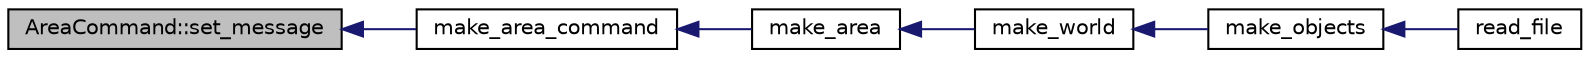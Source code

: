 digraph G
{
  edge [fontname="Helvetica",fontsize="10",labelfontname="Helvetica",labelfontsize="10"];
  node [fontname="Helvetica",fontsize="10",shape=record];
  rankdir="LR";
  Node1 [label="AreaCommand::set_message",height=0.2,width=0.4,color="black", fillcolor="grey75", style="filled" fontcolor="black"];
  Node1 -> Node2 [dir="back",color="midnightblue",fontsize="10",style="solid",fontname="Helvetica"];
  Node2 [label="make_area_command",height=0.2,width=0.4,color="black", fillcolor="white", style="filled",URL="$parser_8h.html#a26bb113d0e19c9b78379bbde522c7e76"];
  Node2 -> Node3 [dir="back",color="midnightblue",fontsize="10",style="solid",fontname="Helvetica"];
  Node3 [label="make_area",height=0.2,width=0.4,color="black", fillcolor="white", style="filled",URL="$parser_8h.html#aa0a2a8e7e35261c36a5268b099b972c0"];
  Node3 -> Node4 [dir="back",color="midnightblue",fontsize="10",style="solid",fontname="Helvetica"];
  Node4 [label="make_world",height=0.2,width=0.4,color="black", fillcolor="white", style="filled",URL="$parser_8h.html#aa822a7164b884d2b057604a10a69f160"];
  Node4 -> Node5 [dir="back",color="midnightblue",fontsize="10",style="solid",fontname="Helvetica"];
  Node5 [label="make_objects",height=0.2,width=0.4,color="black", fillcolor="white", style="filled",URL="$parser_8h.html#a0770bb1cd7b266aa1bdaca961380244c"];
  Node5 -> Node6 [dir="back",color="midnightblue",fontsize="10",style="solid",fontname="Helvetica"];
  Node6 [label="read_file",height=0.2,width=0.4,color="black", fillcolor="white", style="filled",URL="$parser_8h.html#a56cad0ffafea1cb6e859d550e423d599"];
}
